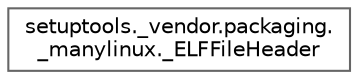 digraph "Graphical Class Hierarchy"
{
 // LATEX_PDF_SIZE
  bgcolor="transparent";
  edge [fontname=Helvetica,fontsize=10,labelfontname=Helvetica,labelfontsize=10];
  node [fontname=Helvetica,fontsize=10,shape=box,height=0.2,width=0.4];
  rankdir="LR";
  Node0 [id="Node000000",label="setuptools._vendor.packaging.\l_manylinux._ELFFileHeader",height=0.2,width=0.4,color="grey40", fillcolor="white", style="filled",URL="$classsetuptools_1_1__vendor_1_1packaging_1_1__manylinux_1_1___e_l_f_file_header.html",tooltip=" "];
}
